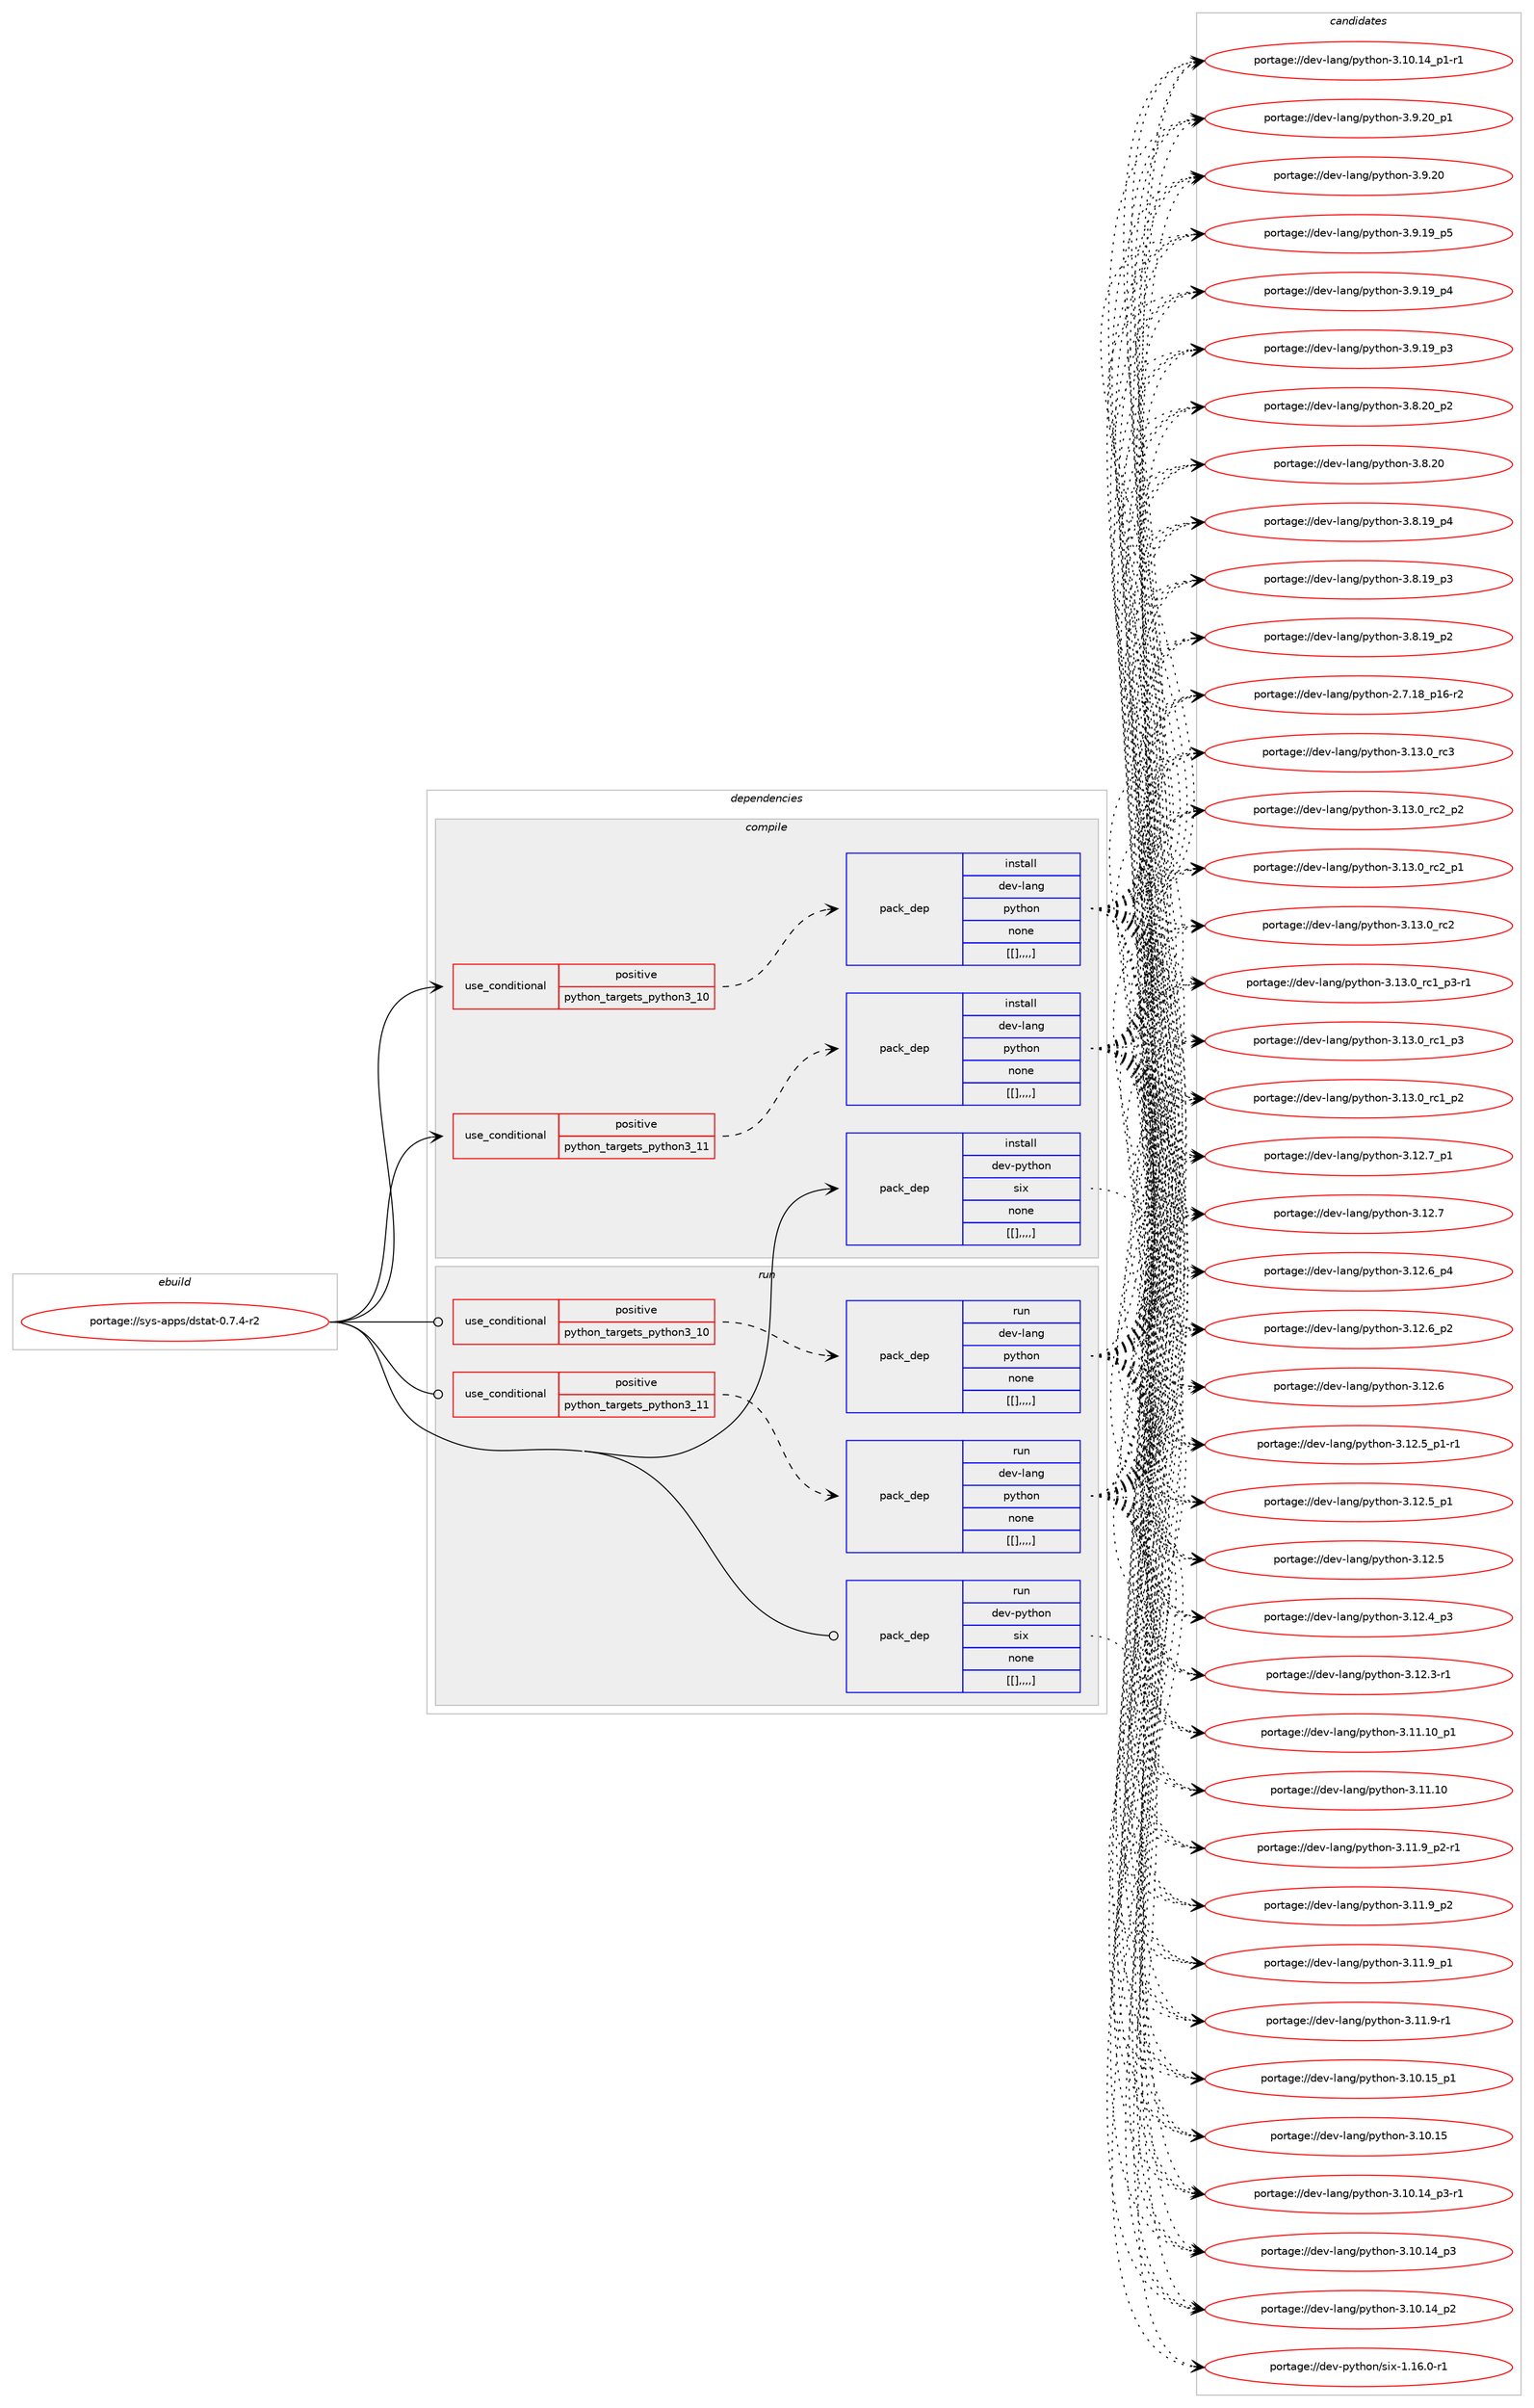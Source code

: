 digraph prolog {

# *************
# Graph options
# *************

newrank=true;
concentrate=true;
compound=true;
graph [rankdir=LR,fontname=Helvetica,fontsize=10,ranksep=1.5];#, ranksep=2.5, nodesep=0.2];
edge  [arrowhead=vee];
node  [fontname=Helvetica,fontsize=10];

# **********
# The ebuild
# **********

subgraph cluster_leftcol {
color=gray;
label=<<i>ebuild</i>>;
id [label="portage://sys-apps/dstat-0.7.4-r2", color=red, width=4, href="../sys-apps/dstat-0.7.4-r2.svg"];
}

# ****************
# The dependencies
# ****************

subgraph cluster_midcol {
color=gray;
label=<<i>dependencies</i>>;
subgraph cluster_compile {
fillcolor="#eeeeee";
style=filled;
label=<<i>compile</i>>;
subgraph cond2230 {
dependency6486 [label=<<TABLE BORDER="0" CELLBORDER="1" CELLSPACING="0" CELLPADDING="4"><TR><TD ROWSPAN="3" CELLPADDING="10">use_conditional</TD></TR><TR><TD>positive</TD></TR><TR><TD>python_targets_python3_10</TD></TR></TABLE>>, shape=none, color=red];
subgraph pack4240 {
dependency6487 [label=<<TABLE BORDER="0" CELLBORDER="1" CELLSPACING="0" CELLPADDING="4" WIDTH="220"><TR><TD ROWSPAN="6" CELLPADDING="30">pack_dep</TD></TR><TR><TD WIDTH="110">install</TD></TR><TR><TD>dev-lang</TD></TR><TR><TD>python</TD></TR><TR><TD>none</TD></TR><TR><TD>[[],,,,]</TD></TR></TABLE>>, shape=none, color=blue];
}
dependency6486:e -> dependency6487:w [weight=20,style="dashed",arrowhead="vee"];
}
id:e -> dependency6486:w [weight=20,style="solid",arrowhead="vee"];
subgraph cond2231 {
dependency6488 [label=<<TABLE BORDER="0" CELLBORDER="1" CELLSPACING="0" CELLPADDING="4"><TR><TD ROWSPAN="3" CELLPADDING="10">use_conditional</TD></TR><TR><TD>positive</TD></TR><TR><TD>python_targets_python3_11</TD></TR></TABLE>>, shape=none, color=red];
subgraph pack4241 {
dependency6489 [label=<<TABLE BORDER="0" CELLBORDER="1" CELLSPACING="0" CELLPADDING="4" WIDTH="220"><TR><TD ROWSPAN="6" CELLPADDING="30">pack_dep</TD></TR><TR><TD WIDTH="110">install</TD></TR><TR><TD>dev-lang</TD></TR><TR><TD>python</TD></TR><TR><TD>none</TD></TR><TR><TD>[[],,,,]</TD></TR></TABLE>>, shape=none, color=blue];
}
dependency6488:e -> dependency6489:w [weight=20,style="dashed",arrowhead="vee"];
}
id:e -> dependency6488:w [weight=20,style="solid",arrowhead="vee"];
subgraph pack4242 {
dependency6490 [label=<<TABLE BORDER="0" CELLBORDER="1" CELLSPACING="0" CELLPADDING="4" WIDTH="220"><TR><TD ROWSPAN="6" CELLPADDING="30">pack_dep</TD></TR><TR><TD WIDTH="110">install</TD></TR><TR><TD>dev-python</TD></TR><TR><TD>six</TD></TR><TR><TD>none</TD></TR><TR><TD>[[],,,,]</TD></TR></TABLE>>, shape=none, color=blue];
}
id:e -> dependency6490:w [weight=20,style="solid",arrowhead="vee"];
}
subgraph cluster_compileandrun {
fillcolor="#eeeeee";
style=filled;
label=<<i>compile and run</i>>;
}
subgraph cluster_run {
fillcolor="#eeeeee";
style=filled;
label=<<i>run</i>>;
subgraph cond2232 {
dependency6491 [label=<<TABLE BORDER="0" CELLBORDER="1" CELLSPACING="0" CELLPADDING="4"><TR><TD ROWSPAN="3" CELLPADDING="10">use_conditional</TD></TR><TR><TD>positive</TD></TR><TR><TD>python_targets_python3_10</TD></TR></TABLE>>, shape=none, color=red];
subgraph pack4243 {
dependency6492 [label=<<TABLE BORDER="0" CELLBORDER="1" CELLSPACING="0" CELLPADDING="4" WIDTH="220"><TR><TD ROWSPAN="6" CELLPADDING="30">pack_dep</TD></TR><TR><TD WIDTH="110">run</TD></TR><TR><TD>dev-lang</TD></TR><TR><TD>python</TD></TR><TR><TD>none</TD></TR><TR><TD>[[],,,,]</TD></TR></TABLE>>, shape=none, color=blue];
}
dependency6491:e -> dependency6492:w [weight=20,style="dashed",arrowhead="vee"];
}
id:e -> dependency6491:w [weight=20,style="solid",arrowhead="odot"];
subgraph cond2233 {
dependency6493 [label=<<TABLE BORDER="0" CELLBORDER="1" CELLSPACING="0" CELLPADDING="4"><TR><TD ROWSPAN="3" CELLPADDING="10">use_conditional</TD></TR><TR><TD>positive</TD></TR><TR><TD>python_targets_python3_11</TD></TR></TABLE>>, shape=none, color=red];
subgraph pack4244 {
dependency6494 [label=<<TABLE BORDER="0" CELLBORDER="1" CELLSPACING="0" CELLPADDING="4" WIDTH="220"><TR><TD ROWSPAN="6" CELLPADDING="30">pack_dep</TD></TR><TR><TD WIDTH="110">run</TD></TR><TR><TD>dev-lang</TD></TR><TR><TD>python</TD></TR><TR><TD>none</TD></TR><TR><TD>[[],,,,]</TD></TR></TABLE>>, shape=none, color=blue];
}
dependency6493:e -> dependency6494:w [weight=20,style="dashed",arrowhead="vee"];
}
id:e -> dependency6493:w [weight=20,style="solid",arrowhead="odot"];
subgraph pack4245 {
dependency6495 [label=<<TABLE BORDER="0" CELLBORDER="1" CELLSPACING="0" CELLPADDING="4" WIDTH="220"><TR><TD ROWSPAN="6" CELLPADDING="30">pack_dep</TD></TR><TR><TD WIDTH="110">run</TD></TR><TR><TD>dev-python</TD></TR><TR><TD>six</TD></TR><TR><TD>none</TD></TR><TR><TD>[[],,,,]</TD></TR></TABLE>>, shape=none, color=blue];
}
id:e -> dependency6495:w [weight=20,style="solid",arrowhead="odot"];
}
}

# **************
# The candidates
# **************

subgraph cluster_choices {
rank=same;
color=gray;
label=<<i>candidates</i>>;

subgraph choice4240 {
color=black;
nodesep=1;
choice10010111845108971101034711212111610411111045514649514648951149951 [label="portage://dev-lang/python-3.13.0_rc3", color=red, width=4,href="../dev-lang/python-3.13.0_rc3.svg"];
choice100101118451089711010347112121116104111110455146495146489511499509511250 [label="portage://dev-lang/python-3.13.0_rc2_p2", color=red, width=4,href="../dev-lang/python-3.13.0_rc2_p2.svg"];
choice100101118451089711010347112121116104111110455146495146489511499509511249 [label="portage://dev-lang/python-3.13.0_rc2_p1", color=red, width=4,href="../dev-lang/python-3.13.0_rc2_p1.svg"];
choice10010111845108971101034711212111610411111045514649514648951149950 [label="portage://dev-lang/python-3.13.0_rc2", color=red, width=4,href="../dev-lang/python-3.13.0_rc2.svg"];
choice1001011184510897110103471121211161041111104551464951464895114994995112514511449 [label="portage://dev-lang/python-3.13.0_rc1_p3-r1", color=red, width=4,href="../dev-lang/python-3.13.0_rc1_p3-r1.svg"];
choice100101118451089711010347112121116104111110455146495146489511499499511251 [label="portage://dev-lang/python-3.13.0_rc1_p3", color=red, width=4,href="../dev-lang/python-3.13.0_rc1_p3.svg"];
choice100101118451089711010347112121116104111110455146495146489511499499511250 [label="portage://dev-lang/python-3.13.0_rc1_p2", color=red, width=4,href="../dev-lang/python-3.13.0_rc1_p2.svg"];
choice100101118451089711010347112121116104111110455146495046559511249 [label="portage://dev-lang/python-3.12.7_p1", color=red, width=4,href="../dev-lang/python-3.12.7_p1.svg"];
choice10010111845108971101034711212111610411111045514649504655 [label="portage://dev-lang/python-3.12.7", color=red, width=4,href="../dev-lang/python-3.12.7.svg"];
choice100101118451089711010347112121116104111110455146495046549511252 [label="portage://dev-lang/python-3.12.6_p4", color=red, width=4,href="../dev-lang/python-3.12.6_p4.svg"];
choice100101118451089711010347112121116104111110455146495046549511250 [label="portage://dev-lang/python-3.12.6_p2", color=red, width=4,href="../dev-lang/python-3.12.6_p2.svg"];
choice10010111845108971101034711212111610411111045514649504654 [label="portage://dev-lang/python-3.12.6", color=red, width=4,href="../dev-lang/python-3.12.6.svg"];
choice1001011184510897110103471121211161041111104551464950465395112494511449 [label="portage://dev-lang/python-3.12.5_p1-r1", color=red, width=4,href="../dev-lang/python-3.12.5_p1-r1.svg"];
choice100101118451089711010347112121116104111110455146495046539511249 [label="portage://dev-lang/python-3.12.5_p1", color=red, width=4,href="../dev-lang/python-3.12.5_p1.svg"];
choice10010111845108971101034711212111610411111045514649504653 [label="portage://dev-lang/python-3.12.5", color=red, width=4,href="../dev-lang/python-3.12.5.svg"];
choice100101118451089711010347112121116104111110455146495046529511251 [label="portage://dev-lang/python-3.12.4_p3", color=red, width=4,href="../dev-lang/python-3.12.4_p3.svg"];
choice100101118451089711010347112121116104111110455146495046514511449 [label="portage://dev-lang/python-3.12.3-r1", color=red, width=4,href="../dev-lang/python-3.12.3-r1.svg"];
choice10010111845108971101034711212111610411111045514649494649489511249 [label="portage://dev-lang/python-3.11.10_p1", color=red, width=4,href="../dev-lang/python-3.11.10_p1.svg"];
choice1001011184510897110103471121211161041111104551464949464948 [label="portage://dev-lang/python-3.11.10", color=red, width=4,href="../dev-lang/python-3.11.10.svg"];
choice1001011184510897110103471121211161041111104551464949465795112504511449 [label="portage://dev-lang/python-3.11.9_p2-r1", color=red, width=4,href="../dev-lang/python-3.11.9_p2-r1.svg"];
choice100101118451089711010347112121116104111110455146494946579511250 [label="portage://dev-lang/python-3.11.9_p2", color=red, width=4,href="../dev-lang/python-3.11.9_p2.svg"];
choice100101118451089711010347112121116104111110455146494946579511249 [label="portage://dev-lang/python-3.11.9_p1", color=red, width=4,href="../dev-lang/python-3.11.9_p1.svg"];
choice100101118451089711010347112121116104111110455146494946574511449 [label="portage://dev-lang/python-3.11.9-r1", color=red, width=4,href="../dev-lang/python-3.11.9-r1.svg"];
choice10010111845108971101034711212111610411111045514649484649539511249 [label="portage://dev-lang/python-3.10.15_p1", color=red, width=4,href="../dev-lang/python-3.10.15_p1.svg"];
choice1001011184510897110103471121211161041111104551464948464953 [label="portage://dev-lang/python-3.10.15", color=red, width=4,href="../dev-lang/python-3.10.15.svg"];
choice100101118451089711010347112121116104111110455146494846495295112514511449 [label="portage://dev-lang/python-3.10.14_p3-r1", color=red, width=4,href="../dev-lang/python-3.10.14_p3-r1.svg"];
choice10010111845108971101034711212111610411111045514649484649529511251 [label="portage://dev-lang/python-3.10.14_p3", color=red, width=4,href="../dev-lang/python-3.10.14_p3.svg"];
choice10010111845108971101034711212111610411111045514649484649529511250 [label="portage://dev-lang/python-3.10.14_p2", color=red, width=4,href="../dev-lang/python-3.10.14_p2.svg"];
choice100101118451089711010347112121116104111110455146494846495295112494511449 [label="portage://dev-lang/python-3.10.14_p1-r1", color=red, width=4,href="../dev-lang/python-3.10.14_p1-r1.svg"];
choice100101118451089711010347112121116104111110455146574650489511249 [label="portage://dev-lang/python-3.9.20_p1", color=red, width=4,href="../dev-lang/python-3.9.20_p1.svg"];
choice10010111845108971101034711212111610411111045514657465048 [label="portage://dev-lang/python-3.9.20", color=red, width=4,href="../dev-lang/python-3.9.20.svg"];
choice100101118451089711010347112121116104111110455146574649579511253 [label="portage://dev-lang/python-3.9.19_p5", color=red, width=4,href="../dev-lang/python-3.9.19_p5.svg"];
choice100101118451089711010347112121116104111110455146574649579511252 [label="portage://dev-lang/python-3.9.19_p4", color=red, width=4,href="../dev-lang/python-3.9.19_p4.svg"];
choice100101118451089711010347112121116104111110455146574649579511251 [label="portage://dev-lang/python-3.9.19_p3", color=red, width=4,href="../dev-lang/python-3.9.19_p3.svg"];
choice100101118451089711010347112121116104111110455146564650489511250 [label="portage://dev-lang/python-3.8.20_p2", color=red, width=4,href="../dev-lang/python-3.8.20_p2.svg"];
choice10010111845108971101034711212111610411111045514656465048 [label="portage://dev-lang/python-3.8.20", color=red, width=4,href="../dev-lang/python-3.8.20.svg"];
choice100101118451089711010347112121116104111110455146564649579511252 [label="portage://dev-lang/python-3.8.19_p4", color=red, width=4,href="../dev-lang/python-3.8.19_p4.svg"];
choice100101118451089711010347112121116104111110455146564649579511251 [label="portage://dev-lang/python-3.8.19_p3", color=red, width=4,href="../dev-lang/python-3.8.19_p3.svg"];
choice100101118451089711010347112121116104111110455146564649579511250 [label="portage://dev-lang/python-3.8.19_p2", color=red, width=4,href="../dev-lang/python-3.8.19_p2.svg"];
choice100101118451089711010347112121116104111110455046554649569511249544511450 [label="portage://dev-lang/python-2.7.18_p16-r2", color=red, width=4,href="../dev-lang/python-2.7.18_p16-r2.svg"];
dependency6487:e -> choice10010111845108971101034711212111610411111045514649514648951149951:w [style=dotted,weight="100"];
dependency6487:e -> choice100101118451089711010347112121116104111110455146495146489511499509511250:w [style=dotted,weight="100"];
dependency6487:e -> choice100101118451089711010347112121116104111110455146495146489511499509511249:w [style=dotted,weight="100"];
dependency6487:e -> choice10010111845108971101034711212111610411111045514649514648951149950:w [style=dotted,weight="100"];
dependency6487:e -> choice1001011184510897110103471121211161041111104551464951464895114994995112514511449:w [style=dotted,weight="100"];
dependency6487:e -> choice100101118451089711010347112121116104111110455146495146489511499499511251:w [style=dotted,weight="100"];
dependency6487:e -> choice100101118451089711010347112121116104111110455146495146489511499499511250:w [style=dotted,weight="100"];
dependency6487:e -> choice100101118451089711010347112121116104111110455146495046559511249:w [style=dotted,weight="100"];
dependency6487:e -> choice10010111845108971101034711212111610411111045514649504655:w [style=dotted,weight="100"];
dependency6487:e -> choice100101118451089711010347112121116104111110455146495046549511252:w [style=dotted,weight="100"];
dependency6487:e -> choice100101118451089711010347112121116104111110455146495046549511250:w [style=dotted,weight="100"];
dependency6487:e -> choice10010111845108971101034711212111610411111045514649504654:w [style=dotted,weight="100"];
dependency6487:e -> choice1001011184510897110103471121211161041111104551464950465395112494511449:w [style=dotted,weight="100"];
dependency6487:e -> choice100101118451089711010347112121116104111110455146495046539511249:w [style=dotted,weight="100"];
dependency6487:e -> choice10010111845108971101034711212111610411111045514649504653:w [style=dotted,weight="100"];
dependency6487:e -> choice100101118451089711010347112121116104111110455146495046529511251:w [style=dotted,weight="100"];
dependency6487:e -> choice100101118451089711010347112121116104111110455146495046514511449:w [style=dotted,weight="100"];
dependency6487:e -> choice10010111845108971101034711212111610411111045514649494649489511249:w [style=dotted,weight="100"];
dependency6487:e -> choice1001011184510897110103471121211161041111104551464949464948:w [style=dotted,weight="100"];
dependency6487:e -> choice1001011184510897110103471121211161041111104551464949465795112504511449:w [style=dotted,weight="100"];
dependency6487:e -> choice100101118451089711010347112121116104111110455146494946579511250:w [style=dotted,weight="100"];
dependency6487:e -> choice100101118451089711010347112121116104111110455146494946579511249:w [style=dotted,weight="100"];
dependency6487:e -> choice100101118451089711010347112121116104111110455146494946574511449:w [style=dotted,weight="100"];
dependency6487:e -> choice10010111845108971101034711212111610411111045514649484649539511249:w [style=dotted,weight="100"];
dependency6487:e -> choice1001011184510897110103471121211161041111104551464948464953:w [style=dotted,weight="100"];
dependency6487:e -> choice100101118451089711010347112121116104111110455146494846495295112514511449:w [style=dotted,weight="100"];
dependency6487:e -> choice10010111845108971101034711212111610411111045514649484649529511251:w [style=dotted,weight="100"];
dependency6487:e -> choice10010111845108971101034711212111610411111045514649484649529511250:w [style=dotted,weight="100"];
dependency6487:e -> choice100101118451089711010347112121116104111110455146494846495295112494511449:w [style=dotted,weight="100"];
dependency6487:e -> choice100101118451089711010347112121116104111110455146574650489511249:w [style=dotted,weight="100"];
dependency6487:e -> choice10010111845108971101034711212111610411111045514657465048:w [style=dotted,weight="100"];
dependency6487:e -> choice100101118451089711010347112121116104111110455146574649579511253:w [style=dotted,weight="100"];
dependency6487:e -> choice100101118451089711010347112121116104111110455146574649579511252:w [style=dotted,weight="100"];
dependency6487:e -> choice100101118451089711010347112121116104111110455146574649579511251:w [style=dotted,weight="100"];
dependency6487:e -> choice100101118451089711010347112121116104111110455146564650489511250:w [style=dotted,weight="100"];
dependency6487:e -> choice10010111845108971101034711212111610411111045514656465048:w [style=dotted,weight="100"];
dependency6487:e -> choice100101118451089711010347112121116104111110455146564649579511252:w [style=dotted,weight="100"];
dependency6487:e -> choice100101118451089711010347112121116104111110455146564649579511251:w [style=dotted,weight="100"];
dependency6487:e -> choice100101118451089711010347112121116104111110455146564649579511250:w [style=dotted,weight="100"];
dependency6487:e -> choice100101118451089711010347112121116104111110455046554649569511249544511450:w [style=dotted,weight="100"];
}
subgraph choice4241 {
color=black;
nodesep=1;
choice10010111845108971101034711212111610411111045514649514648951149951 [label="portage://dev-lang/python-3.13.0_rc3", color=red, width=4,href="../dev-lang/python-3.13.0_rc3.svg"];
choice100101118451089711010347112121116104111110455146495146489511499509511250 [label="portage://dev-lang/python-3.13.0_rc2_p2", color=red, width=4,href="../dev-lang/python-3.13.0_rc2_p2.svg"];
choice100101118451089711010347112121116104111110455146495146489511499509511249 [label="portage://dev-lang/python-3.13.0_rc2_p1", color=red, width=4,href="../dev-lang/python-3.13.0_rc2_p1.svg"];
choice10010111845108971101034711212111610411111045514649514648951149950 [label="portage://dev-lang/python-3.13.0_rc2", color=red, width=4,href="../dev-lang/python-3.13.0_rc2.svg"];
choice1001011184510897110103471121211161041111104551464951464895114994995112514511449 [label="portage://dev-lang/python-3.13.0_rc1_p3-r1", color=red, width=4,href="../dev-lang/python-3.13.0_rc1_p3-r1.svg"];
choice100101118451089711010347112121116104111110455146495146489511499499511251 [label="portage://dev-lang/python-3.13.0_rc1_p3", color=red, width=4,href="../dev-lang/python-3.13.0_rc1_p3.svg"];
choice100101118451089711010347112121116104111110455146495146489511499499511250 [label="portage://dev-lang/python-3.13.0_rc1_p2", color=red, width=4,href="../dev-lang/python-3.13.0_rc1_p2.svg"];
choice100101118451089711010347112121116104111110455146495046559511249 [label="portage://dev-lang/python-3.12.7_p1", color=red, width=4,href="../dev-lang/python-3.12.7_p1.svg"];
choice10010111845108971101034711212111610411111045514649504655 [label="portage://dev-lang/python-3.12.7", color=red, width=4,href="../dev-lang/python-3.12.7.svg"];
choice100101118451089711010347112121116104111110455146495046549511252 [label="portage://dev-lang/python-3.12.6_p4", color=red, width=4,href="../dev-lang/python-3.12.6_p4.svg"];
choice100101118451089711010347112121116104111110455146495046549511250 [label="portage://dev-lang/python-3.12.6_p2", color=red, width=4,href="../dev-lang/python-3.12.6_p2.svg"];
choice10010111845108971101034711212111610411111045514649504654 [label="portage://dev-lang/python-3.12.6", color=red, width=4,href="../dev-lang/python-3.12.6.svg"];
choice1001011184510897110103471121211161041111104551464950465395112494511449 [label="portage://dev-lang/python-3.12.5_p1-r1", color=red, width=4,href="../dev-lang/python-3.12.5_p1-r1.svg"];
choice100101118451089711010347112121116104111110455146495046539511249 [label="portage://dev-lang/python-3.12.5_p1", color=red, width=4,href="../dev-lang/python-3.12.5_p1.svg"];
choice10010111845108971101034711212111610411111045514649504653 [label="portage://dev-lang/python-3.12.5", color=red, width=4,href="../dev-lang/python-3.12.5.svg"];
choice100101118451089711010347112121116104111110455146495046529511251 [label="portage://dev-lang/python-3.12.4_p3", color=red, width=4,href="../dev-lang/python-3.12.4_p3.svg"];
choice100101118451089711010347112121116104111110455146495046514511449 [label="portage://dev-lang/python-3.12.3-r1", color=red, width=4,href="../dev-lang/python-3.12.3-r1.svg"];
choice10010111845108971101034711212111610411111045514649494649489511249 [label="portage://dev-lang/python-3.11.10_p1", color=red, width=4,href="../dev-lang/python-3.11.10_p1.svg"];
choice1001011184510897110103471121211161041111104551464949464948 [label="portage://dev-lang/python-3.11.10", color=red, width=4,href="../dev-lang/python-3.11.10.svg"];
choice1001011184510897110103471121211161041111104551464949465795112504511449 [label="portage://dev-lang/python-3.11.9_p2-r1", color=red, width=4,href="../dev-lang/python-3.11.9_p2-r1.svg"];
choice100101118451089711010347112121116104111110455146494946579511250 [label="portage://dev-lang/python-3.11.9_p2", color=red, width=4,href="../dev-lang/python-3.11.9_p2.svg"];
choice100101118451089711010347112121116104111110455146494946579511249 [label="portage://dev-lang/python-3.11.9_p1", color=red, width=4,href="../dev-lang/python-3.11.9_p1.svg"];
choice100101118451089711010347112121116104111110455146494946574511449 [label="portage://dev-lang/python-3.11.9-r1", color=red, width=4,href="../dev-lang/python-3.11.9-r1.svg"];
choice10010111845108971101034711212111610411111045514649484649539511249 [label="portage://dev-lang/python-3.10.15_p1", color=red, width=4,href="../dev-lang/python-3.10.15_p1.svg"];
choice1001011184510897110103471121211161041111104551464948464953 [label="portage://dev-lang/python-3.10.15", color=red, width=4,href="../dev-lang/python-3.10.15.svg"];
choice100101118451089711010347112121116104111110455146494846495295112514511449 [label="portage://dev-lang/python-3.10.14_p3-r1", color=red, width=4,href="../dev-lang/python-3.10.14_p3-r1.svg"];
choice10010111845108971101034711212111610411111045514649484649529511251 [label="portage://dev-lang/python-3.10.14_p3", color=red, width=4,href="../dev-lang/python-3.10.14_p3.svg"];
choice10010111845108971101034711212111610411111045514649484649529511250 [label="portage://dev-lang/python-3.10.14_p2", color=red, width=4,href="../dev-lang/python-3.10.14_p2.svg"];
choice100101118451089711010347112121116104111110455146494846495295112494511449 [label="portage://dev-lang/python-3.10.14_p1-r1", color=red, width=4,href="../dev-lang/python-3.10.14_p1-r1.svg"];
choice100101118451089711010347112121116104111110455146574650489511249 [label="portage://dev-lang/python-3.9.20_p1", color=red, width=4,href="../dev-lang/python-3.9.20_p1.svg"];
choice10010111845108971101034711212111610411111045514657465048 [label="portage://dev-lang/python-3.9.20", color=red, width=4,href="../dev-lang/python-3.9.20.svg"];
choice100101118451089711010347112121116104111110455146574649579511253 [label="portage://dev-lang/python-3.9.19_p5", color=red, width=4,href="../dev-lang/python-3.9.19_p5.svg"];
choice100101118451089711010347112121116104111110455146574649579511252 [label="portage://dev-lang/python-3.9.19_p4", color=red, width=4,href="../dev-lang/python-3.9.19_p4.svg"];
choice100101118451089711010347112121116104111110455146574649579511251 [label="portage://dev-lang/python-3.9.19_p3", color=red, width=4,href="../dev-lang/python-3.9.19_p3.svg"];
choice100101118451089711010347112121116104111110455146564650489511250 [label="portage://dev-lang/python-3.8.20_p2", color=red, width=4,href="../dev-lang/python-3.8.20_p2.svg"];
choice10010111845108971101034711212111610411111045514656465048 [label="portage://dev-lang/python-3.8.20", color=red, width=4,href="../dev-lang/python-3.8.20.svg"];
choice100101118451089711010347112121116104111110455146564649579511252 [label="portage://dev-lang/python-3.8.19_p4", color=red, width=4,href="../dev-lang/python-3.8.19_p4.svg"];
choice100101118451089711010347112121116104111110455146564649579511251 [label="portage://dev-lang/python-3.8.19_p3", color=red, width=4,href="../dev-lang/python-3.8.19_p3.svg"];
choice100101118451089711010347112121116104111110455146564649579511250 [label="portage://dev-lang/python-3.8.19_p2", color=red, width=4,href="../dev-lang/python-3.8.19_p2.svg"];
choice100101118451089711010347112121116104111110455046554649569511249544511450 [label="portage://dev-lang/python-2.7.18_p16-r2", color=red, width=4,href="../dev-lang/python-2.7.18_p16-r2.svg"];
dependency6489:e -> choice10010111845108971101034711212111610411111045514649514648951149951:w [style=dotted,weight="100"];
dependency6489:e -> choice100101118451089711010347112121116104111110455146495146489511499509511250:w [style=dotted,weight="100"];
dependency6489:e -> choice100101118451089711010347112121116104111110455146495146489511499509511249:w [style=dotted,weight="100"];
dependency6489:e -> choice10010111845108971101034711212111610411111045514649514648951149950:w [style=dotted,weight="100"];
dependency6489:e -> choice1001011184510897110103471121211161041111104551464951464895114994995112514511449:w [style=dotted,weight="100"];
dependency6489:e -> choice100101118451089711010347112121116104111110455146495146489511499499511251:w [style=dotted,weight="100"];
dependency6489:e -> choice100101118451089711010347112121116104111110455146495146489511499499511250:w [style=dotted,weight="100"];
dependency6489:e -> choice100101118451089711010347112121116104111110455146495046559511249:w [style=dotted,weight="100"];
dependency6489:e -> choice10010111845108971101034711212111610411111045514649504655:w [style=dotted,weight="100"];
dependency6489:e -> choice100101118451089711010347112121116104111110455146495046549511252:w [style=dotted,weight="100"];
dependency6489:e -> choice100101118451089711010347112121116104111110455146495046549511250:w [style=dotted,weight="100"];
dependency6489:e -> choice10010111845108971101034711212111610411111045514649504654:w [style=dotted,weight="100"];
dependency6489:e -> choice1001011184510897110103471121211161041111104551464950465395112494511449:w [style=dotted,weight="100"];
dependency6489:e -> choice100101118451089711010347112121116104111110455146495046539511249:w [style=dotted,weight="100"];
dependency6489:e -> choice10010111845108971101034711212111610411111045514649504653:w [style=dotted,weight="100"];
dependency6489:e -> choice100101118451089711010347112121116104111110455146495046529511251:w [style=dotted,weight="100"];
dependency6489:e -> choice100101118451089711010347112121116104111110455146495046514511449:w [style=dotted,weight="100"];
dependency6489:e -> choice10010111845108971101034711212111610411111045514649494649489511249:w [style=dotted,weight="100"];
dependency6489:e -> choice1001011184510897110103471121211161041111104551464949464948:w [style=dotted,weight="100"];
dependency6489:e -> choice1001011184510897110103471121211161041111104551464949465795112504511449:w [style=dotted,weight="100"];
dependency6489:e -> choice100101118451089711010347112121116104111110455146494946579511250:w [style=dotted,weight="100"];
dependency6489:e -> choice100101118451089711010347112121116104111110455146494946579511249:w [style=dotted,weight="100"];
dependency6489:e -> choice100101118451089711010347112121116104111110455146494946574511449:w [style=dotted,weight="100"];
dependency6489:e -> choice10010111845108971101034711212111610411111045514649484649539511249:w [style=dotted,weight="100"];
dependency6489:e -> choice1001011184510897110103471121211161041111104551464948464953:w [style=dotted,weight="100"];
dependency6489:e -> choice100101118451089711010347112121116104111110455146494846495295112514511449:w [style=dotted,weight="100"];
dependency6489:e -> choice10010111845108971101034711212111610411111045514649484649529511251:w [style=dotted,weight="100"];
dependency6489:e -> choice10010111845108971101034711212111610411111045514649484649529511250:w [style=dotted,weight="100"];
dependency6489:e -> choice100101118451089711010347112121116104111110455146494846495295112494511449:w [style=dotted,weight="100"];
dependency6489:e -> choice100101118451089711010347112121116104111110455146574650489511249:w [style=dotted,weight="100"];
dependency6489:e -> choice10010111845108971101034711212111610411111045514657465048:w [style=dotted,weight="100"];
dependency6489:e -> choice100101118451089711010347112121116104111110455146574649579511253:w [style=dotted,weight="100"];
dependency6489:e -> choice100101118451089711010347112121116104111110455146574649579511252:w [style=dotted,weight="100"];
dependency6489:e -> choice100101118451089711010347112121116104111110455146574649579511251:w [style=dotted,weight="100"];
dependency6489:e -> choice100101118451089711010347112121116104111110455146564650489511250:w [style=dotted,weight="100"];
dependency6489:e -> choice10010111845108971101034711212111610411111045514656465048:w [style=dotted,weight="100"];
dependency6489:e -> choice100101118451089711010347112121116104111110455146564649579511252:w [style=dotted,weight="100"];
dependency6489:e -> choice100101118451089711010347112121116104111110455146564649579511251:w [style=dotted,weight="100"];
dependency6489:e -> choice100101118451089711010347112121116104111110455146564649579511250:w [style=dotted,weight="100"];
dependency6489:e -> choice100101118451089711010347112121116104111110455046554649569511249544511450:w [style=dotted,weight="100"];
}
subgraph choice4242 {
color=black;
nodesep=1;
choice1001011184511212111610411111047115105120454946495446484511449 [label="portage://dev-python/six-1.16.0-r1", color=red, width=4,href="../dev-python/six-1.16.0-r1.svg"];
dependency6490:e -> choice1001011184511212111610411111047115105120454946495446484511449:w [style=dotted,weight="100"];
}
subgraph choice4243 {
color=black;
nodesep=1;
choice10010111845108971101034711212111610411111045514649514648951149951 [label="portage://dev-lang/python-3.13.0_rc3", color=red, width=4,href="../dev-lang/python-3.13.0_rc3.svg"];
choice100101118451089711010347112121116104111110455146495146489511499509511250 [label="portage://dev-lang/python-3.13.0_rc2_p2", color=red, width=4,href="../dev-lang/python-3.13.0_rc2_p2.svg"];
choice100101118451089711010347112121116104111110455146495146489511499509511249 [label="portage://dev-lang/python-3.13.0_rc2_p1", color=red, width=4,href="../dev-lang/python-3.13.0_rc2_p1.svg"];
choice10010111845108971101034711212111610411111045514649514648951149950 [label="portage://dev-lang/python-3.13.0_rc2", color=red, width=4,href="../dev-lang/python-3.13.0_rc2.svg"];
choice1001011184510897110103471121211161041111104551464951464895114994995112514511449 [label="portage://dev-lang/python-3.13.0_rc1_p3-r1", color=red, width=4,href="../dev-lang/python-3.13.0_rc1_p3-r1.svg"];
choice100101118451089711010347112121116104111110455146495146489511499499511251 [label="portage://dev-lang/python-3.13.0_rc1_p3", color=red, width=4,href="../dev-lang/python-3.13.0_rc1_p3.svg"];
choice100101118451089711010347112121116104111110455146495146489511499499511250 [label="portage://dev-lang/python-3.13.0_rc1_p2", color=red, width=4,href="../dev-lang/python-3.13.0_rc1_p2.svg"];
choice100101118451089711010347112121116104111110455146495046559511249 [label="portage://dev-lang/python-3.12.7_p1", color=red, width=4,href="../dev-lang/python-3.12.7_p1.svg"];
choice10010111845108971101034711212111610411111045514649504655 [label="portage://dev-lang/python-3.12.7", color=red, width=4,href="../dev-lang/python-3.12.7.svg"];
choice100101118451089711010347112121116104111110455146495046549511252 [label="portage://dev-lang/python-3.12.6_p4", color=red, width=4,href="../dev-lang/python-3.12.6_p4.svg"];
choice100101118451089711010347112121116104111110455146495046549511250 [label="portage://dev-lang/python-3.12.6_p2", color=red, width=4,href="../dev-lang/python-3.12.6_p2.svg"];
choice10010111845108971101034711212111610411111045514649504654 [label="portage://dev-lang/python-3.12.6", color=red, width=4,href="../dev-lang/python-3.12.6.svg"];
choice1001011184510897110103471121211161041111104551464950465395112494511449 [label="portage://dev-lang/python-3.12.5_p1-r1", color=red, width=4,href="../dev-lang/python-3.12.5_p1-r1.svg"];
choice100101118451089711010347112121116104111110455146495046539511249 [label="portage://dev-lang/python-3.12.5_p1", color=red, width=4,href="../dev-lang/python-3.12.5_p1.svg"];
choice10010111845108971101034711212111610411111045514649504653 [label="portage://dev-lang/python-3.12.5", color=red, width=4,href="../dev-lang/python-3.12.5.svg"];
choice100101118451089711010347112121116104111110455146495046529511251 [label="portage://dev-lang/python-3.12.4_p3", color=red, width=4,href="../dev-lang/python-3.12.4_p3.svg"];
choice100101118451089711010347112121116104111110455146495046514511449 [label="portage://dev-lang/python-3.12.3-r1", color=red, width=4,href="../dev-lang/python-3.12.3-r1.svg"];
choice10010111845108971101034711212111610411111045514649494649489511249 [label="portage://dev-lang/python-3.11.10_p1", color=red, width=4,href="../dev-lang/python-3.11.10_p1.svg"];
choice1001011184510897110103471121211161041111104551464949464948 [label="portage://dev-lang/python-3.11.10", color=red, width=4,href="../dev-lang/python-3.11.10.svg"];
choice1001011184510897110103471121211161041111104551464949465795112504511449 [label="portage://dev-lang/python-3.11.9_p2-r1", color=red, width=4,href="../dev-lang/python-3.11.9_p2-r1.svg"];
choice100101118451089711010347112121116104111110455146494946579511250 [label="portage://dev-lang/python-3.11.9_p2", color=red, width=4,href="../dev-lang/python-3.11.9_p2.svg"];
choice100101118451089711010347112121116104111110455146494946579511249 [label="portage://dev-lang/python-3.11.9_p1", color=red, width=4,href="../dev-lang/python-3.11.9_p1.svg"];
choice100101118451089711010347112121116104111110455146494946574511449 [label="portage://dev-lang/python-3.11.9-r1", color=red, width=4,href="../dev-lang/python-3.11.9-r1.svg"];
choice10010111845108971101034711212111610411111045514649484649539511249 [label="portage://dev-lang/python-3.10.15_p1", color=red, width=4,href="../dev-lang/python-3.10.15_p1.svg"];
choice1001011184510897110103471121211161041111104551464948464953 [label="portage://dev-lang/python-3.10.15", color=red, width=4,href="../dev-lang/python-3.10.15.svg"];
choice100101118451089711010347112121116104111110455146494846495295112514511449 [label="portage://dev-lang/python-3.10.14_p3-r1", color=red, width=4,href="../dev-lang/python-3.10.14_p3-r1.svg"];
choice10010111845108971101034711212111610411111045514649484649529511251 [label="portage://dev-lang/python-3.10.14_p3", color=red, width=4,href="../dev-lang/python-3.10.14_p3.svg"];
choice10010111845108971101034711212111610411111045514649484649529511250 [label="portage://dev-lang/python-3.10.14_p2", color=red, width=4,href="../dev-lang/python-3.10.14_p2.svg"];
choice100101118451089711010347112121116104111110455146494846495295112494511449 [label="portage://dev-lang/python-3.10.14_p1-r1", color=red, width=4,href="../dev-lang/python-3.10.14_p1-r1.svg"];
choice100101118451089711010347112121116104111110455146574650489511249 [label="portage://dev-lang/python-3.9.20_p1", color=red, width=4,href="../dev-lang/python-3.9.20_p1.svg"];
choice10010111845108971101034711212111610411111045514657465048 [label="portage://dev-lang/python-3.9.20", color=red, width=4,href="../dev-lang/python-3.9.20.svg"];
choice100101118451089711010347112121116104111110455146574649579511253 [label="portage://dev-lang/python-3.9.19_p5", color=red, width=4,href="../dev-lang/python-3.9.19_p5.svg"];
choice100101118451089711010347112121116104111110455146574649579511252 [label="portage://dev-lang/python-3.9.19_p4", color=red, width=4,href="../dev-lang/python-3.9.19_p4.svg"];
choice100101118451089711010347112121116104111110455146574649579511251 [label="portage://dev-lang/python-3.9.19_p3", color=red, width=4,href="../dev-lang/python-3.9.19_p3.svg"];
choice100101118451089711010347112121116104111110455146564650489511250 [label="portage://dev-lang/python-3.8.20_p2", color=red, width=4,href="../dev-lang/python-3.8.20_p2.svg"];
choice10010111845108971101034711212111610411111045514656465048 [label="portage://dev-lang/python-3.8.20", color=red, width=4,href="../dev-lang/python-3.8.20.svg"];
choice100101118451089711010347112121116104111110455146564649579511252 [label="portage://dev-lang/python-3.8.19_p4", color=red, width=4,href="../dev-lang/python-3.8.19_p4.svg"];
choice100101118451089711010347112121116104111110455146564649579511251 [label="portage://dev-lang/python-3.8.19_p3", color=red, width=4,href="../dev-lang/python-3.8.19_p3.svg"];
choice100101118451089711010347112121116104111110455146564649579511250 [label="portage://dev-lang/python-3.8.19_p2", color=red, width=4,href="../dev-lang/python-3.8.19_p2.svg"];
choice100101118451089711010347112121116104111110455046554649569511249544511450 [label="portage://dev-lang/python-2.7.18_p16-r2", color=red, width=4,href="../dev-lang/python-2.7.18_p16-r2.svg"];
dependency6492:e -> choice10010111845108971101034711212111610411111045514649514648951149951:w [style=dotted,weight="100"];
dependency6492:e -> choice100101118451089711010347112121116104111110455146495146489511499509511250:w [style=dotted,weight="100"];
dependency6492:e -> choice100101118451089711010347112121116104111110455146495146489511499509511249:w [style=dotted,weight="100"];
dependency6492:e -> choice10010111845108971101034711212111610411111045514649514648951149950:w [style=dotted,weight="100"];
dependency6492:e -> choice1001011184510897110103471121211161041111104551464951464895114994995112514511449:w [style=dotted,weight="100"];
dependency6492:e -> choice100101118451089711010347112121116104111110455146495146489511499499511251:w [style=dotted,weight="100"];
dependency6492:e -> choice100101118451089711010347112121116104111110455146495146489511499499511250:w [style=dotted,weight="100"];
dependency6492:e -> choice100101118451089711010347112121116104111110455146495046559511249:w [style=dotted,weight="100"];
dependency6492:e -> choice10010111845108971101034711212111610411111045514649504655:w [style=dotted,weight="100"];
dependency6492:e -> choice100101118451089711010347112121116104111110455146495046549511252:w [style=dotted,weight="100"];
dependency6492:e -> choice100101118451089711010347112121116104111110455146495046549511250:w [style=dotted,weight="100"];
dependency6492:e -> choice10010111845108971101034711212111610411111045514649504654:w [style=dotted,weight="100"];
dependency6492:e -> choice1001011184510897110103471121211161041111104551464950465395112494511449:w [style=dotted,weight="100"];
dependency6492:e -> choice100101118451089711010347112121116104111110455146495046539511249:w [style=dotted,weight="100"];
dependency6492:e -> choice10010111845108971101034711212111610411111045514649504653:w [style=dotted,weight="100"];
dependency6492:e -> choice100101118451089711010347112121116104111110455146495046529511251:w [style=dotted,weight="100"];
dependency6492:e -> choice100101118451089711010347112121116104111110455146495046514511449:w [style=dotted,weight="100"];
dependency6492:e -> choice10010111845108971101034711212111610411111045514649494649489511249:w [style=dotted,weight="100"];
dependency6492:e -> choice1001011184510897110103471121211161041111104551464949464948:w [style=dotted,weight="100"];
dependency6492:e -> choice1001011184510897110103471121211161041111104551464949465795112504511449:w [style=dotted,weight="100"];
dependency6492:e -> choice100101118451089711010347112121116104111110455146494946579511250:w [style=dotted,weight="100"];
dependency6492:e -> choice100101118451089711010347112121116104111110455146494946579511249:w [style=dotted,weight="100"];
dependency6492:e -> choice100101118451089711010347112121116104111110455146494946574511449:w [style=dotted,weight="100"];
dependency6492:e -> choice10010111845108971101034711212111610411111045514649484649539511249:w [style=dotted,weight="100"];
dependency6492:e -> choice1001011184510897110103471121211161041111104551464948464953:w [style=dotted,weight="100"];
dependency6492:e -> choice100101118451089711010347112121116104111110455146494846495295112514511449:w [style=dotted,weight="100"];
dependency6492:e -> choice10010111845108971101034711212111610411111045514649484649529511251:w [style=dotted,weight="100"];
dependency6492:e -> choice10010111845108971101034711212111610411111045514649484649529511250:w [style=dotted,weight="100"];
dependency6492:e -> choice100101118451089711010347112121116104111110455146494846495295112494511449:w [style=dotted,weight="100"];
dependency6492:e -> choice100101118451089711010347112121116104111110455146574650489511249:w [style=dotted,weight="100"];
dependency6492:e -> choice10010111845108971101034711212111610411111045514657465048:w [style=dotted,weight="100"];
dependency6492:e -> choice100101118451089711010347112121116104111110455146574649579511253:w [style=dotted,weight="100"];
dependency6492:e -> choice100101118451089711010347112121116104111110455146574649579511252:w [style=dotted,weight="100"];
dependency6492:e -> choice100101118451089711010347112121116104111110455146574649579511251:w [style=dotted,weight="100"];
dependency6492:e -> choice100101118451089711010347112121116104111110455146564650489511250:w [style=dotted,weight="100"];
dependency6492:e -> choice10010111845108971101034711212111610411111045514656465048:w [style=dotted,weight="100"];
dependency6492:e -> choice100101118451089711010347112121116104111110455146564649579511252:w [style=dotted,weight="100"];
dependency6492:e -> choice100101118451089711010347112121116104111110455146564649579511251:w [style=dotted,weight="100"];
dependency6492:e -> choice100101118451089711010347112121116104111110455146564649579511250:w [style=dotted,weight="100"];
dependency6492:e -> choice100101118451089711010347112121116104111110455046554649569511249544511450:w [style=dotted,weight="100"];
}
subgraph choice4244 {
color=black;
nodesep=1;
choice10010111845108971101034711212111610411111045514649514648951149951 [label="portage://dev-lang/python-3.13.0_rc3", color=red, width=4,href="../dev-lang/python-3.13.0_rc3.svg"];
choice100101118451089711010347112121116104111110455146495146489511499509511250 [label="portage://dev-lang/python-3.13.0_rc2_p2", color=red, width=4,href="../dev-lang/python-3.13.0_rc2_p2.svg"];
choice100101118451089711010347112121116104111110455146495146489511499509511249 [label="portage://dev-lang/python-3.13.0_rc2_p1", color=red, width=4,href="../dev-lang/python-3.13.0_rc2_p1.svg"];
choice10010111845108971101034711212111610411111045514649514648951149950 [label="portage://dev-lang/python-3.13.0_rc2", color=red, width=4,href="../dev-lang/python-3.13.0_rc2.svg"];
choice1001011184510897110103471121211161041111104551464951464895114994995112514511449 [label="portage://dev-lang/python-3.13.0_rc1_p3-r1", color=red, width=4,href="../dev-lang/python-3.13.0_rc1_p3-r1.svg"];
choice100101118451089711010347112121116104111110455146495146489511499499511251 [label="portage://dev-lang/python-3.13.0_rc1_p3", color=red, width=4,href="../dev-lang/python-3.13.0_rc1_p3.svg"];
choice100101118451089711010347112121116104111110455146495146489511499499511250 [label="portage://dev-lang/python-3.13.0_rc1_p2", color=red, width=4,href="../dev-lang/python-3.13.0_rc1_p2.svg"];
choice100101118451089711010347112121116104111110455146495046559511249 [label="portage://dev-lang/python-3.12.7_p1", color=red, width=4,href="../dev-lang/python-3.12.7_p1.svg"];
choice10010111845108971101034711212111610411111045514649504655 [label="portage://dev-lang/python-3.12.7", color=red, width=4,href="../dev-lang/python-3.12.7.svg"];
choice100101118451089711010347112121116104111110455146495046549511252 [label="portage://dev-lang/python-3.12.6_p4", color=red, width=4,href="../dev-lang/python-3.12.6_p4.svg"];
choice100101118451089711010347112121116104111110455146495046549511250 [label="portage://dev-lang/python-3.12.6_p2", color=red, width=4,href="../dev-lang/python-3.12.6_p2.svg"];
choice10010111845108971101034711212111610411111045514649504654 [label="portage://dev-lang/python-3.12.6", color=red, width=4,href="../dev-lang/python-3.12.6.svg"];
choice1001011184510897110103471121211161041111104551464950465395112494511449 [label="portage://dev-lang/python-3.12.5_p1-r1", color=red, width=4,href="../dev-lang/python-3.12.5_p1-r1.svg"];
choice100101118451089711010347112121116104111110455146495046539511249 [label="portage://dev-lang/python-3.12.5_p1", color=red, width=4,href="../dev-lang/python-3.12.5_p1.svg"];
choice10010111845108971101034711212111610411111045514649504653 [label="portage://dev-lang/python-3.12.5", color=red, width=4,href="../dev-lang/python-3.12.5.svg"];
choice100101118451089711010347112121116104111110455146495046529511251 [label="portage://dev-lang/python-3.12.4_p3", color=red, width=4,href="../dev-lang/python-3.12.4_p3.svg"];
choice100101118451089711010347112121116104111110455146495046514511449 [label="portage://dev-lang/python-3.12.3-r1", color=red, width=4,href="../dev-lang/python-3.12.3-r1.svg"];
choice10010111845108971101034711212111610411111045514649494649489511249 [label="portage://dev-lang/python-3.11.10_p1", color=red, width=4,href="../dev-lang/python-3.11.10_p1.svg"];
choice1001011184510897110103471121211161041111104551464949464948 [label="portage://dev-lang/python-3.11.10", color=red, width=4,href="../dev-lang/python-3.11.10.svg"];
choice1001011184510897110103471121211161041111104551464949465795112504511449 [label="portage://dev-lang/python-3.11.9_p2-r1", color=red, width=4,href="../dev-lang/python-3.11.9_p2-r1.svg"];
choice100101118451089711010347112121116104111110455146494946579511250 [label="portage://dev-lang/python-3.11.9_p2", color=red, width=4,href="../dev-lang/python-3.11.9_p2.svg"];
choice100101118451089711010347112121116104111110455146494946579511249 [label="portage://dev-lang/python-3.11.9_p1", color=red, width=4,href="../dev-lang/python-3.11.9_p1.svg"];
choice100101118451089711010347112121116104111110455146494946574511449 [label="portage://dev-lang/python-3.11.9-r1", color=red, width=4,href="../dev-lang/python-3.11.9-r1.svg"];
choice10010111845108971101034711212111610411111045514649484649539511249 [label="portage://dev-lang/python-3.10.15_p1", color=red, width=4,href="../dev-lang/python-3.10.15_p1.svg"];
choice1001011184510897110103471121211161041111104551464948464953 [label="portage://dev-lang/python-3.10.15", color=red, width=4,href="../dev-lang/python-3.10.15.svg"];
choice100101118451089711010347112121116104111110455146494846495295112514511449 [label="portage://dev-lang/python-3.10.14_p3-r1", color=red, width=4,href="../dev-lang/python-3.10.14_p3-r1.svg"];
choice10010111845108971101034711212111610411111045514649484649529511251 [label="portage://dev-lang/python-3.10.14_p3", color=red, width=4,href="../dev-lang/python-3.10.14_p3.svg"];
choice10010111845108971101034711212111610411111045514649484649529511250 [label="portage://dev-lang/python-3.10.14_p2", color=red, width=4,href="../dev-lang/python-3.10.14_p2.svg"];
choice100101118451089711010347112121116104111110455146494846495295112494511449 [label="portage://dev-lang/python-3.10.14_p1-r1", color=red, width=4,href="../dev-lang/python-3.10.14_p1-r1.svg"];
choice100101118451089711010347112121116104111110455146574650489511249 [label="portage://dev-lang/python-3.9.20_p1", color=red, width=4,href="../dev-lang/python-3.9.20_p1.svg"];
choice10010111845108971101034711212111610411111045514657465048 [label="portage://dev-lang/python-3.9.20", color=red, width=4,href="../dev-lang/python-3.9.20.svg"];
choice100101118451089711010347112121116104111110455146574649579511253 [label="portage://dev-lang/python-3.9.19_p5", color=red, width=4,href="../dev-lang/python-3.9.19_p5.svg"];
choice100101118451089711010347112121116104111110455146574649579511252 [label="portage://dev-lang/python-3.9.19_p4", color=red, width=4,href="../dev-lang/python-3.9.19_p4.svg"];
choice100101118451089711010347112121116104111110455146574649579511251 [label="portage://dev-lang/python-3.9.19_p3", color=red, width=4,href="../dev-lang/python-3.9.19_p3.svg"];
choice100101118451089711010347112121116104111110455146564650489511250 [label="portage://dev-lang/python-3.8.20_p2", color=red, width=4,href="../dev-lang/python-3.8.20_p2.svg"];
choice10010111845108971101034711212111610411111045514656465048 [label="portage://dev-lang/python-3.8.20", color=red, width=4,href="../dev-lang/python-3.8.20.svg"];
choice100101118451089711010347112121116104111110455146564649579511252 [label="portage://dev-lang/python-3.8.19_p4", color=red, width=4,href="../dev-lang/python-3.8.19_p4.svg"];
choice100101118451089711010347112121116104111110455146564649579511251 [label="portage://dev-lang/python-3.8.19_p3", color=red, width=4,href="../dev-lang/python-3.8.19_p3.svg"];
choice100101118451089711010347112121116104111110455146564649579511250 [label="portage://dev-lang/python-3.8.19_p2", color=red, width=4,href="../dev-lang/python-3.8.19_p2.svg"];
choice100101118451089711010347112121116104111110455046554649569511249544511450 [label="portage://dev-lang/python-2.7.18_p16-r2", color=red, width=4,href="../dev-lang/python-2.7.18_p16-r2.svg"];
dependency6494:e -> choice10010111845108971101034711212111610411111045514649514648951149951:w [style=dotted,weight="100"];
dependency6494:e -> choice100101118451089711010347112121116104111110455146495146489511499509511250:w [style=dotted,weight="100"];
dependency6494:e -> choice100101118451089711010347112121116104111110455146495146489511499509511249:w [style=dotted,weight="100"];
dependency6494:e -> choice10010111845108971101034711212111610411111045514649514648951149950:w [style=dotted,weight="100"];
dependency6494:e -> choice1001011184510897110103471121211161041111104551464951464895114994995112514511449:w [style=dotted,weight="100"];
dependency6494:e -> choice100101118451089711010347112121116104111110455146495146489511499499511251:w [style=dotted,weight="100"];
dependency6494:e -> choice100101118451089711010347112121116104111110455146495146489511499499511250:w [style=dotted,weight="100"];
dependency6494:e -> choice100101118451089711010347112121116104111110455146495046559511249:w [style=dotted,weight="100"];
dependency6494:e -> choice10010111845108971101034711212111610411111045514649504655:w [style=dotted,weight="100"];
dependency6494:e -> choice100101118451089711010347112121116104111110455146495046549511252:w [style=dotted,weight="100"];
dependency6494:e -> choice100101118451089711010347112121116104111110455146495046549511250:w [style=dotted,weight="100"];
dependency6494:e -> choice10010111845108971101034711212111610411111045514649504654:w [style=dotted,weight="100"];
dependency6494:e -> choice1001011184510897110103471121211161041111104551464950465395112494511449:w [style=dotted,weight="100"];
dependency6494:e -> choice100101118451089711010347112121116104111110455146495046539511249:w [style=dotted,weight="100"];
dependency6494:e -> choice10010111845108971101034711212111610411111045514649504653:w [style=dotted,weight="100"];
dependency6494:e -> choice100101118451089711010347112121116104111110455146495046529511251:w [style=dotted,weight="100"];
dependency6494:e -> choice100101118451089711010347112121116104111110455146495046514511449:w [style=dotted,weight="100"];
dependency6494:e -> choice10010111845108971101034711212111610411111045514649494649489511249:w [style=dotted,weight="100"];
dependency6494:e -> choice1001011184510897110103471121211161041111104551464949464948:w [style=dotted,weight="100"];
dependency6494:e -> choice1001011184510897110103471121211161041111104551464949465795112504511449:w [style=dotted,weight="100"];
dependency6494:e -> choice100101118451089711010347112121116104111110455146494946579511250:w [style=dotted,weight="100"];
dependency6494:e -> choice100101118451089711010347112121116104111110455146494946579511249:w [style=dotted,weight="100"];
dependency6494:e -> choice100101118451089711010347112121116104111110455146494946574511449:w [style=dotted,weight="100"];
dependency6494:e -> choice10010111845108971101034711212111610411111045514649484649539511249:w [style=dotted,weight="100"];
dependency6494:e -> choice1001011184510897110103471121211161041111104551464948464953:w [style=dotted,weight="100"];
dependency6494:e -> choice100101118451089711010347112121116104111110455146494846495295112514511449:w [style=dotted,weight="100"];
dependency6494:e -> choice10010111845108971101034711212111610411111045514649484649529511251:w [style=dotted,weight="100"];
dependency6494:e -> choice10010111845108971101034711212111610411111045514649484649529511250:w [style=dotted,weight="100"];
dependency6494:e -> choice100101118451089711010347112121116104111110455146494846495295112494511449:w [style=dotted,weight="100"];
dependency6494:e -> choice100101118451089711010347112121116104111110455146574650489511249:w [style=dotted,weight="100"];
dependency6494:e -> choice10010111845108971101034711212111610411111045514657465048:w [style=dotted,weight="100"];
dependency6494:e -> choice100101118451089711010347112121116104111110455146574649579511253:w [style=dotted,weight="100"];
dependency6494:e -> choice100101118451089711010347112121116104111110455146574649579511252:w [style=dotted,weight="100"];
dependency6494:e -> choice100101118451089711010347112121116104111110455146574649579511251:w [style=dotted,weight="100"];
dependency6494:e -> choice100101118451089711010347112121116104111110455146564650489511250:w [style=dotted,weight="100"];
dependency6494:e -> choice10010111845108971101034711212111610411111045514656465048:w [style=dotted,weight="100"];
dependency6494:e -> choice100101118451089711010347112121116104111110455146564649579511252:w [style=dotted,weight="100"];
dependency6494:e -> choice100101118451089711010347112121116104111110455146564649579511251:w [style=dotted,weight="100"];
dependency6494:e -> choice100101118451089711010347112121116104111110455146564649579511250:w [style=dotted,weight="100"];
dependency6494:e -> choice100101118451089711010347112121116104111110455046554649569511249544511450:w [style=dotted,weight="100"];
}
subgraph choice4245 {
color=black;
nodesep=1;
choice1001011184511212111610411111047115105120454946495446484511449 [label="portage://dev-python/six-1.16.0-r1", color=red, width=4,href="../dev-python/six-1.16.0-r1.svg"];
dependency6495:e -> choice1001011184511212111610411111047115105120454946495446484511449:w [style=dotted,weight="100"];
}
}

}

